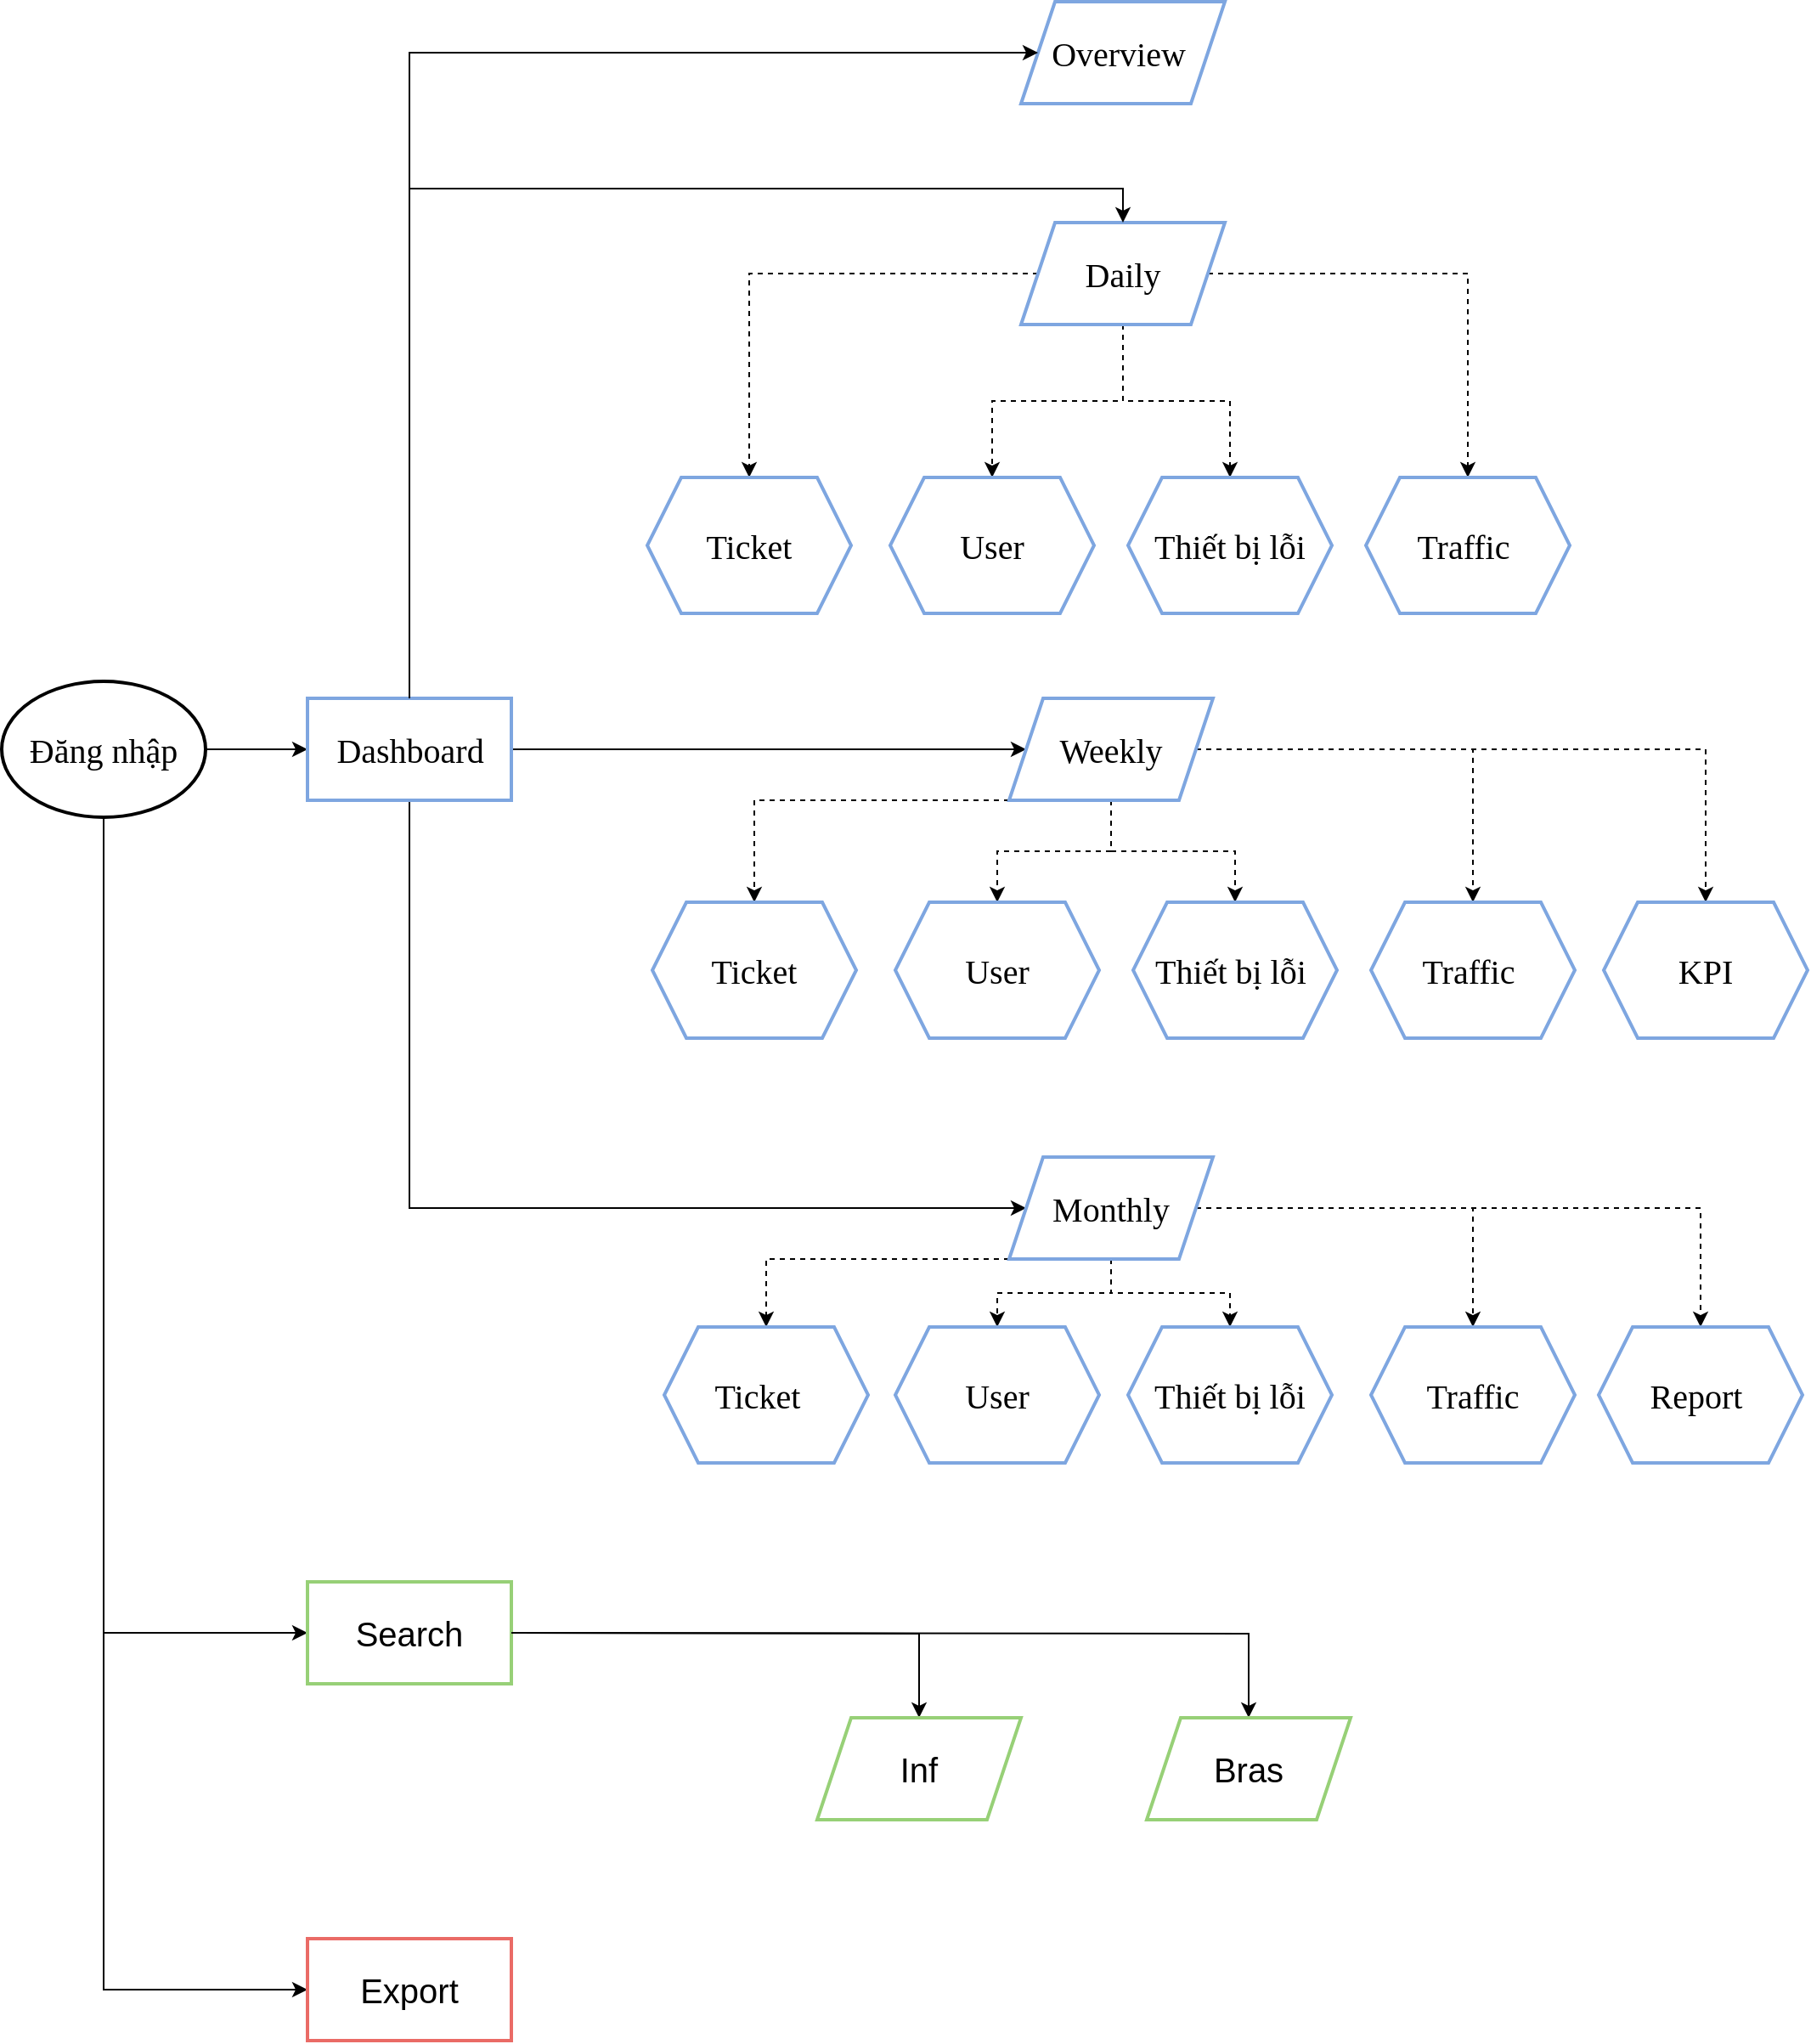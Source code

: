 <mxfile version="15.6.5" type="github" pages="3">
  <diagram id="n6jucltwdPo0mYIWtgHF" name="Page-1">
    <mxGraphModel dx="3197" dy="2462" grid="1" gridSize="10" guides="1" tooltips="1" connect="1" arrows="1" fold="1" page="1" pageScale="1" pageWidth="827" pageHeight="1169" math="0" shadow="0">
      <root>
        <mxCell id="0" />
        <mxCell id="1" parent="0" />
        <mxCell id="2gzyp7Wlf45YIsgJveDI-5" value="" style="edgeStyle=orthogonalEdgeStyle;rounded=0;orthogonalLoop=1;jettySize=auto;html=1;fontFamily=Times New Roman;fontSize=14;fontColor=default;strokeColor=default;labelBackgroundColor=default;" edge="1" parent="1" source="2gzyp7Wlf45YIsgJveDI-3" target="2gzyp7Wlf45YIsgJveDI-4">
          <mxGeometry relative="1" as="geometry" />
        </mxCell>
        <mxCell id="2gzyp7Wlf45YIsgJveDI-90" value="" style="edgeStyle=orthogonalEdgeStyle;rounded=0;orthogonalLoop=1;jettySize=auto;html=1;labelBackgroundColor=default;fontFamily=Times New Roman;fontSize=14;fontColor=default;strokeColor=default;fillColor=default;" edge="1" parent="1" source="2gzyp7Wlf45YIsgJveDI-3" target="2gzyp7Wlf45YIsgJveDI-89">
          <mxGeometry relative="1" as="geometry">
            <Array as="points">
              <mxPoint x="-320" y="410" />
              <mxPoint x="-320" y="410" />
            </Array>
          </mxGeometry>
        </mxCell>
        <mxCell id="2gzyp7Wlf45YIsgJveDI-92" value="" style="edgeStyle=orthogonalEdgeStyle;rounded=0;orthogonalLoop=1;jettySize=auto;html=1;labelBackgroundColor=default;fontFamily=Times New Roman;fontSize=14;fontColor=default;strokeColor=default;fillColor=default;" edge="1" parent="1" source="2gzyp7Wlf45YIsgJveDI-3" target="2gzyp7Wlf45YIsgJveDI-91">
          <mxGeometry relative="1" as="geometry">
            <Array as="points">
              <mxPoint x="-320" y="890" />
            </Array>
          </mxGeometry>
        </mxCell>
        <mxCell id="2gzyp7Wlf45YIsgJveDI-3" value="&lt;font face=&quot;Times New Roman&quot; style=&quot;font-size: 20px;&quot;&gt;&lt;span style=&quot;font-size: 20px;&quot;&gt;Đăng nhập&lt;/span&gt;&lt;/font&gt;" style="strokeWidth=2;html=1;shape=mxgraph.flowchart.start_1;whiteSpace=wrap;fontColor=default;fillColor=default;strokeColor=default;labelBackgroundColor=default;fontSize=20;" vertex="1" parent="1">
          <mxGeometry x="-380" y="120" width="120" height="80" as="geometry" />
        </mxCell>
        <mxCell id="2gzyp7Wlf45YIsgJveDI-46" value="" style="edgeStyle=orthogonalEdgeStyle;rounded=0;orthogonalLoop=1;jettySize=auto;html=1;labelBackgroundColor=default;fontFamily=Times New Roman;fontSize=14;fontColor=default;strokeColor=default;" edge="1" parent="1" source="2gzyp7Wlf45YIsgJveDI-4" target="2gzyp7Wlf45YIsgJveDI-45">
          <mxGeometry relative="1" as="geometry" />
        </mxCell>
        <mxCell id="2gzyp7Wlf45YIsgJveDI-66" value="" style="edgeStyle=orthogonalEdgeStyle;rounded=0;orthogonalLoop=1;jettySize=auto;html=1;labelBackgroundColor=default;fontFamily=Times New Roman;fontSize=14;fontColor=default;strokeColor=default;fillColor=default;" edge="1" parent="1" source="2gzyp7Wlf45YIsgJveDI-4" target="2gzyp7Wlf45YIsgJveDI-65">
          <mxGeometry relative="1" as="geometry">
            <Array as="points">
              <mxPoint x="-140" y="340" />
              <mxPoint x="-140" y="340" />
            </Array>
          </mxGeometry>
        </mxCell>
        <mxCell id="2gzyp7Wlf45YIsgJveDI-4" value="Dashboard" style="verticalLabelPosition=middle;verticalAlign=middle;html=1;shape=mxgraph.basic.rect;fillColor2=none;strokeWidth=2;size=20;indent=5;fontFamily=Times New Roman;fontSize=20;fontColor=default;fillColor=default;strokeColor=#7EA6E0;labelPosition=center;align=center;labelBackgroundColor=default;" vertex="1" parent="1">
          <mxGeometry x="-200" y="130" width="120" height="60" as="geometry" />
        </mxCell>
        <mxCell id="2gzyp7Wlf45YIsgJveDI-34" value="" style="edgeStyle=orthogonalEdgeStyle;rounded=0;orthogonalLoop=1;jettySize=auto;html=1;labelBackgroundColor=default;fontFamily=Times New Roman;fontSize=14;fontColor=default;strokeColor=default;dashed=1;" edge="1" parent="1" source="2gzyp7Wlf45YIsgJveDI-26" target="2gzyp7Wlf45YIsgJveDI-33">
          <mxGeometry relative="1" as="geometry" />
        </mxCell>
        <mxCell id="2gzyp7Wlf45YIsgJveDI-36" value="" style="edgeStyle=orthogonalEdgeStyle;rounded=0;orthogonalLoop=1;jettySize=auto;html=1;labelBackgroundColor=default;fontFamily=Times New Roman;fontSize=14;fontColor=default;strokeColor=default;dashed=1;" edge="1" parent="1" source="2gzyp7Wlf45YIsgJveDI-26" target="2gzyp7Wlf45YIsgJveDI-35">
          <mxGeometry relative="1" as="geometry" />
        </mxCell>
        <mxCell id="2gzyp7Wlf45YIsgJveDI-38" value="" style="edgeStyle=orthogonalEdgeStyle;rounded=0;orthogonalLoop=1;jettySize=auto;html=1;labelBackgroundColor=default;fontFamily=Times New Roman;fontSize=14;fontColor=default;strokeColor=default;dashed=1;" edge="1" parent="1" source="2gzyp7Wlf45YIsgJveDI-26" target="2gzyp7Wlf45YIsgJveDI-37">
          <mxGeometry relative="1" as="geometry" />
        </mxCell>
        <mxCell id="2gzyp7Wlf45YIsgJveDI-40" value="" style="edgeStyle=orthogonalEdgeStyle;rounded=0;orthogonalLoop=1;jettySize=auto;html=1;labelBackgroundColor=default;fontFamily=Times New Roman;fontSize=14;fontColor=default;strokeColor=default;dashed=1;" edge="1" parent="1" source="2gzyp7Wlf45YIsgJveDI-26" target="2gzyp7Wlf45YIsgJveDI-39">
          <mxGeometry relative="1" as="geometry" />
        </mxCell>
        <mxCell id="2gzyp7Wlf45YIsgJveDI-26" value="Daily" style="shape=parallelogram;perimeter=parallelogramPerimeter;whiteSpace=wrap;html=1;fixedSize=1;fontFamily=Times New Roman;fontSize=20;strokeWidth=2;fillColor=default;strokeColor=#7EA6E0;fontColor=default;labelBackgroundColor=default;" vertex="1" parent="1">
          <mxGeometry x="220" y="-150" width="120" height="60" as="geometry" />
        </mxCell>
        <mxCell id="2gzyp7Wlf45YIsgJveDI-33" value="Ticket" style="shape=hexagon;perimeter=hexagonPerimeter2;whiteSpace=wrap;html=1;fixedSize=1;fontFamily=Times New Roman;fontSize=20;strokeWidth=2;fillColor=default;strokeColor=#7EA6E0;fontColor=default;labelBackgroundColor=default;" vertex="1" parent="1">
          <mxGeometry width="120" height="80" as="geometry" />
        </mxCell>
        <mxCell id="2gzyp7Wlf45YIsgJveDI-35" value="User" style="shape=hexagon;perimeter=hexagonPerimeter2;whiteSpace=wrap;html=1;fixedSize=1;fontFamily=Times New Roman;fontSize=20;strokeWidth=2;fillColor=default;strokeColor=#7EA6E0;fontColor=default;labelBackgroundColor=default;" vertex="1" parent="1">
          <mxGeometry x="143" width="120" height="80" as="geometry" />
        </mxCell>
        <mxCell id="2gzyp7Wlf45YIsgJveDI-37" value="Thiết bị lỗi" style="shape=hexagon;perimeter=hexagonPerimeter2;whiteSpace=wrap;html=1;fixedSize=1;fontFamily=Times New Roman;fontSize=20;strokeWidth=2;fillColor=default;strokeColor=#7EA6E0;fontColor=default;labelBackgroundColor=default;" vertex="1" parent="1">
          <mxGeometry x="283" width="120" height="80" as="geometry" />
        </mxCell>
        <mxCell id="2gzyp7Wlf45YIsgJveDI-39" value="Traffic&amp;nbsp;" style="shape=hexagon;perimeter=hexagonPerimeter2;whiteSpace=wrap;html=1;fixedSize=1;fontFamily=Times New Roman;fontSize=20;strokeWidth=2;fillColor=default;strokeColor=#7EA6E0;fontColor=default;labelBackgroundColor=default;" vertex="1" parent="1">
          <mxGeometry x="423" width="120" height="80" as="geometry" />
        </mxCell>
        <mxCell id="2gzyp7Wlf45YIsgJveDI-44" value="" style="endArrow=classic;html=1;rounded=0;labelBackgroundColor=default;fontFamily=Times New Roman;fontSize=14;fontColor=default;strokeColor=default;entryX=0.5;entryY=0;entryDx=0;entryDy=0;" edge="1" parent="1" source="2gzyp7Wlf45YIsgJveDI-4" target="2gzyp7Wlf45YIsgJveDI-26">
          <mxGeometry width="50" height="50" relative="1" as="geometry">
            <mxPoint x="50" y="250" as="sourcePoint" />
            <mxPoint x="100" y="200" as="targetPoint" />
            <Array as="points">
              <mxPoint x="-140" y="-170" />
              <mxPoint x="280" y="-170" />
            </Array>
          </mxGeometry>
        </mxCell>
        <mxCell id="2gzyp7Wlf45YIsgJveDI-48" value="" style="edgeStyle=orthogonalEdgeStyle;rounded=0;orthogonalLoop=1;jettySize=auto;html=1;labelBackgroundColor=default;fontFamily=Times New Roman;fontSize=14;fontColor=default;strokeColor=default;fillColor=default;dashed=1;" edge="1" parent="1" source="2gzyp7Wlf45YIsgJveDI-45" target="2gzyp7Wlf45YIsgJveDI-47">
          <mxGeometry relative="1" as="geometry">
            <Array as="points">
              <mxPoint x="63" y="190" />
            </Array>
          </mxGeometry>
        </mxCell>
        <mxCell id="2gzyp7Wlf45YIsgJveDI-50" value="" style="edgeStyle=orthogonalEdgeStyle;rounded=0;orthogonalLoop=1;jettySize=auto;html=1;labelBackgroundColor=default;fontFamily=Times New Roman;fontSize=14;fontColor=default;strokeColor=default;fillColor=default;dashed=1;" edge="1" parent="1" source="2gzyp7Wlf45YIsgJveDI-45" target="2gzyp7Wlf45YIsgJveDI-49">
          <mxGeometry relative="1" as="geometry" />
        </mxCell>
        <mxCell id="2gzyp7Wlf45YIsgJveDI-52" value="" style="edgeStyle=orthogonalEdgeStyle;rounded=0;orthogonalLoop=1;jettySize=auto;html=1;labelBackgroundColor=default;fontFamily=Times New Roman;fontSize=14;fontColor=default;strokeColor=default;fillColor=default;dashed=1;" edge="1" parent="1" source="2gzyp7Wlf45YIsgJveDI-45" target="2gzyp7Wlf45YIsgJveDI-51">
          <mxGeometry relative="1" as="geometry" />
        </mxCell>
        <mxCell id="2gzyp7Wlf45YIsgJveDI-54" value="" style="edgeStyle=orthogonalEdgeStyle;rounded=0;orthogonalLoop=1;jettySize=auto;html=1;labelBackgroundColor=default;fontFamily=Times New Roman;fontSize=14;fontColor=default;strokeColor=default;fillColor=default;dashed=1;" edge="1" parent="1" source="2gzyp7Wlf45YIsgJveDI-45" target="2gzyp7Wlf45YIsgJveDI-53">
          <mxGeometry relative="1" as="geometry" />
        </mxCell>
        <mxCell id="2gzyp7Wlf45YIsgJveDI-56" value="" style="edgeStyle=orthogonalEdgeStyle;rounded=0;orthogonalLoop=1;jettySize=auto;html=1;labelBackgroundColor=default;fontFamily=Times New Roman;fontSize=14;fontColor=default;strokeColor=default;fillColor=default;dashed=1;" edge="1" parent="1" source="2gzyp7Wlf45YIsgJveDI-45" target="2gzyp7Wlf45YIsgJveDI-55">
          <mxGeometry relative="1" as="geometry" />
        </mxCell>
        <mxCell id="2gzyp7Wlf45YIsgJveDI-45" value="Weekly" style="shape=parallelogram;perimeter=parallelogramPerimeter;whiteSpace=wrap;html=1;fixedSize=1;fontFamily=Times New Roman;fontSize=20;strokeWidth=2;fillColor=default;strokeColor=#7EA6E0;fontColor=default;labelBackgroundColor=default;" vertex="1" parent="1">
          <mxGeometry x="213" y="130" width="120" height="60" as="geometry" />
        </mxCell>
        <mxCell id="2gzyp7Wlf45YIsgJveDI-47" value="Ticket" style="shape=hexagon;perimeter=hexagonPerimeter2;whiteSpace=wrap;html=1;fixedSize=1;fontFamily=Times New Roman;fontSize=20;strokeWidth=2;fillColor=default;strokeColor=#7EA6E0;fontColor=default;labelBackgroundColor=default;" vertex="1" parent="1">
          <mxGeometry x="3" y="250" width="120" height="80" as="geometry" />
        </mxCell>
        <mxCell id="2gzyp7Wlf45YIsgJveDI-49" value="User" style="shape=hexagon;perimeter=hexagonPerimeter2;whiteSpace=wrap;html=1;fixedSize=1;fontFamily=Times New Roman;fontSize=20;strokeWidth=2;fillColor=default;strokeColor=#7EA6E0;fontColor=default;labelBackgroundColor=default;" vertex="1" parent="1">
          <mxGeometry x="146" y="250" width="120" height="80" as="geometry" />
        </mxCell>
        <mxCell id="2gzyp7Wlf45YIsgJveDI-51" value="Thiết bị lỗi&amp;nbsp;" style="shape=hexagon;perimeter=hexagonPerimeter2;whiteSpace=wrap;html=1;fixedSize=1;fontFamily=Times New Roman;fontSize=20;strokeWidth=2;fillColor=default;strokeColor=#7EA6E0;fontColor=default;labelBackgroundColor=default;" vertex="1" parent="1">
          <mxGeometry x="286" y="250" width="120" height="80" as="geometry" />
        </mxCell>
        <mxCell id="2gzyp7Wlf45YIsgJveDI-53" value="Traffic&amp;nbsp;" style="shape=hexagon;perimeter=hexagonPerimeter2;whiteSpace=wrap;html=1;fixedSize=1;fontFamily=Times New Roman;fontSize=20;strokeWidth=2;fillColor=default;strokeColor=#7EA6E0;fontColor=default;labelBackgroundColor=default;" vertex="1" parent="1">
          <mxGeometry x="426" y="250" width="120" height="80" as="geometry" />
        </mxCell>
        <mxCell id="2gzyp7Wlf45YIsgJveDI-55" value="KPI" style="shape=hexagon;perimeter=hexagonPerimeter2;whiteSpace=wrap;html=1;fixedSize=1;fontFamily=Times New Roman;fontSize=20;strokeWidth=2;fillColor=default;strokeColor=#7EA6E0;fontColor=default;labelBackgroundColor=default;" vertex="1" parent="1">
          <mxGeometry x="563" y="250" width="120" height="80" as="geometry" />
        </mxCell>
        <mxCell id="2gzyp7Wlf45YIsgJveDI-74" value="" style="edgeStyle=orthogonalEdgeStyle;rounded=0;orthogonalLoop=1;jettySize=auto;html=1;labelBackgroundColor=default;fontFamily=Times New Roman;fontSize=14;fontColor=default;strokeColor=default;fillColor=default;dashed=1;" edge="1" parent="1" source="2gzyp7Wlf45YIsgJveDI-65" target="2gzyp7Wlf45YIsgJveDI-73">
          <mxGeometry relative="1" as="geometry">
            <Array as="points">
              <mxPoint x="70" y="460" />
            </Array>
          </mxGeometry>
        </mxCell>
        <mxCell id="2gzyp7Wlf45YIsgJveDI-76" value="" style="edgeStyle=orthogonalEdgeStyle;rounded=0;orthogonalLoop=1;jettySize=auto;html=1;labelBackgroundColor=default;fontFamily=Times New Roman;fontSize=14;fontColor=default;strokeColor=default;fillColor=default;dashed=1;" edge="1" parent="1" source="2gzyp7Wlf45YIsgJveDI-65" target="2gzyp7Wlf45YIsgJveDI-75">
          <mxGeometry relative="1" as="geometry" />
        </mxCell>
        <mxCell id="2gzyp7Wlf45YIsgJveDI-78" value="" style="edgeStyle=orthogonalEdgeStyle;rounded=0;orthogonalLoop=1;jettySize=auto;html=1;labelBackgroundColor=default;fontFamily=Times New Roman;fontSize=14;fontColor=default;strokeColor=default;fillColor=default;dashed=1;" edge="1" parent="1" source="2gzyp7Wlf45YIsgJveDI-65" target="2gzyp7Wlf45YIsgJveDI-77">
          <mxGeometry relative="1" as="geometry" />
        </mxCell>
        <mxCell id="2gzyp7Wlf45YIsgJveDI-80" value="" style="edgeStyle=orthogonalEdgeStyle;rounded=0;orthogonalLoop=1;jettySize=auto;html=1;labelBackgroundColor=default;fontFamily=Times New Roman;fontSize=14;fontColor=default;strokeColor=default;fillColor=default;dashed=1;" edge="1" parent="1" source="2gzyp7Wlf45YIsgJveDI-65" target="2gzyp7Wlf45YIsgJveDI-79">
          <mxGeometry relative="1" as="geometry">
            <Array as="points">
              <mxPoint x="486" y="430" />
            </Array>
          </mxGeometry>
        </mxCell>
        <mxCell id="2gzyp7Wlf45YIsgJveDI-83" value="" style="edgeStyle=orthogonalEdgeStyle;rounded=0;orthogonalLoop=1;jettySize=auto;html=1;labelBackgroundColor=default;fontFamily=Times New Roman;fontSize=14;fontColor=default;strokeColor=default;fillColor=default;entryX=0.5;entryY=0;entryDx=0;entryDy=0;dashed=1;" edge="1" parent="1" source="2gzyp7Wlf45YIsgJveDI-65" target="2gzyp7Wlf45YIsgJveDI-81">
          <mxGeometry relative="1" as="geometry" />
        </mxCell>
        <mxCell id="2gzyp7Wlf45YIsgJveDI-65" value="Monthly" style="shape=parallelogram;perimeter=parallelogramPerimeter;whiteSpace=wrap;html=1;fixedSize=1;fontFamily=Times New Roman;fontSize=20;strokeWidth=2;labelBackgroundColor=default;fillColor=default;strokeColor=#7EA6E0;fontColor=default;" vertex="1" parent="1">
          <mxGeometry x="213" y="400" width="120" height="60" as="geometry" />
        </mxCell>
        <mxCell id="2gzyp7Wlf45YIsgJveDI-73" value="Ticket&amp;nbsp;&amp;nbsp;" style="shape=hexagon;perimeter=hexagonPerimeter2;whiteSpace=wrap;html=1;fixedSize=1;fontFamily=Times New Roman;fontSize=20;strokeWidth=2;labelBackgroundColor=default;fillColor=default;strokeColor=#7EA6E0;fontColor=default;" vertex="1" parent="1">
          <mxGeometry x="10" y="500" width="120" height="80" as="geometry" />
        </mxCell>
        <mxCell id="2gzyp7Wlf45YIsgJveDI-75" value="User" style="shape=hexagon;perimeter=hexagonPerimeter2;whiteSpace=wrap;html=1;fixedSize=1;fontFamily=Times New Roman;fontSize=20;strokeWidth=2;labelBackgroundColor=default;fillColor=default;strokeColor=#7EA6E0;fontColor=default;" vertex="1" parent="1">
          <mxGeometry x="146" y="500" width="120" height="80" as="geometry" />
        </mxCell>
        <mxCell id="2gzyp7Wlf45YIsgJveDI-77" value="Thiết bị lỗi" style="shape=hexagon;perimeter=hexagonPerimeter2;whiteSpace=wrap;html=1;fixedSize=1;fontFamily=Times New Roman;fontSize=20;strokeWidth=2;labelBackgroundColor=default;fillColor=default;strokeColor=#7EA6E0;fontColor=default;" vertex="1" parent="1">
          <mxGeometry x="283" y="500" width="120" height="80" as="geometry" />
        </mxCell>
        <mxCell id="2gzyp7Wlf45YIsgJveDI-79" value="Traffic" style="shape=hexagon;perimeter=hexagonPerimeter2;whiteSpace=wrap;html=1;fixedSize=1;fontFamily=Times New Roman;fontSize=20;strokeWidth=2;labelBackgroundColor=default;fillColor=default;strokeColor=#7EA6E0;fontColor=default;" vertex="1" parent="1">
          <mxGeometry x="426" y="500" width="120" height="80" as="geometry" />
        </mxCell>
        <mxCell id="2gzyp7Wlf45YIsgJveDI-81" value="Report&amp;nbsp;" style="shape=hexagon;perimeter=hexagonPerimeter2;whiteSpace=wrap;html=1;fixedSize=1;fontFamily=Times New Roman;fontSize=20;strokeWidth=2;labelBackgroundColor=default;fillColor=default;strokeColor=#7EA6E0;fontColor=default;" vertex="1" parent="1">
          <mxGeometry x="560" y="500" width="120" height="80" as="geometry" />
        </mxCell>
        <mxCell id="2gzyp7Wlf45YIsgJveDI-85" value="Overview&amp;nbsp;" style="shape=parallelogram;perimeter=parallelogramPerimeter;whiteSpace=wrap;html=1;fixedSize=1;labelBackgroundColor=default;fontFamily=Times New Roman;fontSize=20;fontColor=default;strokeColor=#7EA6E0;strokeWidth=2;fillColor=default;" vertex="1" parent="1">
          <mxGeometry x="220" y="-280" width="120" height="60" as="geometry" />
        </mxCell>
        <mxCell id="2gzyp7Wlf45YIsgJveDI-86" value="" style="endArrow=classic;html=1;rounded=0;labelBackgroundColor=default;fontFamily=Times New Roman;fontSize=14;fontColor=default;strokeColor=default;fillColor=default;" edge="1" parent="1" target="2gzyp7Wlf45YIsgJveDI-85">
          <mxGeometry width="50" height="50" relative="1" as="geometry">
            <mxPoint x="-140" y="-170" as="sourcePoint" />
            <mxPoint y="-150" as="targetPoint" />
            <Array as="points">
              <mxPoint x="-140" y="-250" />
            </Array>
          </mxGeometry>
        </mxCell>
        <mxCell id="2gzyp7Wlf45YIsgJveDI-89" value="Search" style="whiteSpace=wrap;html=1;strokeWidth=2;labelBackgroundColor=default;fillColor=default;strokeColor=#97D077;fontColor=default;fontSize=20;" vertex="1" parent="1">
          <mxGeometry x="-200" y="650" width="120" height="60" as="geometry" />
        </mxCell>
        <mxCell id="2gzyp7Wlf45YIsgJveDI-94" value="" style="edgeStyle=orthogonalEdgeStyle;rounded=0;orthogonalLoop=1;jettySize=auto;html=1;labelBackgroundColor=default;fontFamily=Times New Roman;fontSize=14;fontColor=default;strokeColor=default;fillColor=default;" edge="1" parent="1" target="2gzyp7Wlf45YIsgJveDI-93">
          <mxGeometry relative="1" as="geometry">
            <mxPoint x="-80" y="680" as="sourcePoint" />
          </mxGeometry>
        </mxCell>
        <mxCell id="2gzyp7Wlf45YIsgJveDI-96" value="" style="edgeStyle=orthogonalEdgeStyle;rounded=0;orthogonalLoop=1;jettySize=auto;html=1;labelBackgroundColor=default;fontFamily=Times New Roman;fontSize=14;fontColor=default;strokeColor=default;fillColor=default;" edge="1" parent="1" target="2gzyp7Wlf45YIsgJveDI-95">
          <mxGeometry relative="1" as="geometry">
            <mxPoint x="-80" y="680" as="sourcePoint" />
          </mxGeometry>
        </mxCell>
        <mxCell id="2gzyp7Wlf45YIsgJveDI-91" value="Export" style="whiteSpace=wrap;html=1;strokeWidth=2;labelBackgroundColor=default;fillColor=default;strokeColor=#EA6B66;fontColor=default;fontSize=20;" vertex="1" parent="1">
          <mxGeometry x="-200" y="860" width="120" height="60" as="geometry" />
        </mxCell>
        <mxCell id="2gzyp7Wlf45YIsgJveDI-93" value="Inf" style="shape=parallelogram;perimeter=parallelogramPerimeter;whiteSpace=wrap;html=1;fixedSize=1;strokeWidth=2;labelBackgroundColor=default;fillColor=default;strokeColor=#97D077;fontColor=default;fontSize=20;" vertex="1" parent="1">
          <mxGeometry x="100" y="730" width="120" height="60" as="geometry" />
        </mxCell>
        <mxCell id="2gzyp7Wlf45YIsgJveDI-95" value="Bras" style="shape=parallelogram;perimeter=parallelogramPerimeter;whiteSpace=wrap;html=1;fixedSize=1;strokeWidth=2;labelBackgroundColor=default;fillColor=default;strokeColor=#97D077;fontColor=default;fontSize=20;" vertex="1" parent="1">
          <mxGeometry x="294" y="730" width="120" height="60" as="geometry" />
        </mxCell>
      </root>
    </mxGraphModel>
  </diagram>
  <diagram id="B3DjRWMhYLa7BDBOIbPl" name="Page-3">
    <mxGraphModel dx="1673" dy="913" grid="1" gridSize="10" guides="1" tooltips="1" connect="1" arrows="1" fold="1" page="1" pageScale="1" pageWidth="827" pageHeight="1169" math="0" shadow="0">
      <root>
        <mxCell id="MjI6QJ7Dj4OFO_YG5jce-0" />
        <mxCell id="MjI6QJ7Dj4OFO_YG5jce-1" parent="MjI6QJ7Dj4OFO_YG5jce-0" />
        <mxCell id="4J2bK4tXkOxO9ikkrRz5-18" value="Người dùng " style="swimlane;labelBackgroundColor=default;fontFamily=Times New Roman;fontSize=18;fontColor=default;strokeColor=default;strokeWidth=1;fillColor=default;startSize=23;" vertex="1" parent="MjI6QJ7Dj4OFO_YG5jce-1">
          <mxGeometry x="430" y="160" width="270" height="560" as="geometry" />
        </mxCell>
        <mxCell id="4J2bK4tXkOxO9ikkrRz5-23" value="Chọn filter" style="ellipse;whiteSpace=wrap;html=1;labelBackgroundColor=default;fontFamily=Times New Roman;fontSize=18;fontColor=default;strokeColor=default;strokeWidth=1;fillColor=default;" vertex="1" parent="4J2bK4tXkOxO9ikkrRz5-18">
          <mxGeometry x="70" y="90" width="110" height="50" as="geometry" />
        </mxCell>
        <mxCell id="4J2bK4tXkOxO9ikkrRz5-26" value="Chọn các field&amp;nbsp;" style="whiteSpace=wrap;html=1;fontFamily=Times New Roman;fontSize=18;strokeWidth=1;labelBackgroundColor=default;fillColor=default;strokeColor=default;fontColor=default;" vertex="1" parent="4J2bK4tXkOxO9ikkrRz5-18">
          <mxGeometry x="90" y="280" width="120" height="60" as="geometry" />
        </mxCell>
        <mxCell id="4J2bK4tXkOxO9ikkrRz5-21" value="Giao diện export " style="swimlane;labelBackgroundColor=default;fontFamily=Times New Roman;fontSize=18;fontColor=default;strokeColor=default;strokeWidth=1;fillColor=default;" vertex="1" parent="MjI6QJ7Dj4OFO_YG5jce-1">
          <mxGeometry x="700" y="160" width="260" height="560" as="geometry" />
        </mxCell>
        <mxCell id="4J2bK4tXkOxO9ikkrRz5-24" value="Form filter&amp;nbsp;" style="whiteSpace=wrap;html=1;fontFamily=Times New Roman;fontSize=18;strokeWidth=1;labelBackgroundColor=default;fillColor=default;strokeColor=default;fontColor=default;" vertex="1" parent="4J2bK4tXkOxO9ikkrRz5-21">
          <mxGeometry x="50" y="140" width="120" height="60" as="geometry" />
        </mxCell>
        <mxCell id="4J2bK4tXkOxO9ikkrRz5-30" value="Hiển thị thông tin&amp;nbsp;" style="strokeWidth=2;html=1;shape=mxgraph.flowchart.start_1;whiteSpace=wrap;labelBackgroundColor=default;fontFamily=Times New Roman;fontSize=18;fontColor=default;fillColor=default;strokeColor=default;" vertex="1" parent="4J2bK4tXkOxO9ikkrRz5-21">
          <mxGeometry x="60" y="425" width="150" height="75" as="geometry" />
        </mxCell>
        <mxCell id="4J2bK4tXkOxO9ikkrRz5-22" value="CSDL " style="swimlane;labelBackgroundColor=default;fontFamily=Times New Roman;fontSize=18;fontColor=default;strokeColor=default;strokeWidth=1;fillColor=default;" vertex="1" parent="MjI6QJ7Dj4OFO_YG5jce-1">
          <mxGeometry x="960" y="160" width="280" height="560" as="geometry" />
        </mxCell>
        <mxCell id="4J2bK4tXkOxO9ikkrRz5-29" value="Kiểm tra CSDL &amp;amp; lấy thông tin&amp;nbsp;" style="shape=parallelogram;html=1;strokeWidth=2;perimeter=parallelogramPerimeter;whiteSpace=wrap;rounded=1;arcSize=12;size=0.23;labelBackgroundColor=default;fontFamily=Times New Roman;fontSize=18;fontColor=default;fillColor=default;strokeColor=default;" vertex="1" parent="4J2bK4tXkOxO9ikkrRz5-22">
          <mxGeometry x="28.75" y="220" width="211.25" height="120" as="geometry" />
        </mxCell>
        <mxCell id="4J2bK4tXkOxO9ikkrRz5-25" value="" style="edgeStyle=orthogonalEdgeStyle;rounded=0;orthogonalLoop=1;jettySize=auto;html=1;labelBackgroundColor=default;fontFamily=Times New Roman;fontSize=18;fontColor=default;strokeColor=default;fillColor=default;" edge="1" parent="MjI6QJ7Dj4OFO_YG5jce-1" source="4J2bK4tXkOxO9ikkrRz5-23" target="4J2bK4tXkOxO9ikkrRz5-24">
          <mxGeometry relative="1" as="geometry" />
        </mxCell>
        <mxCell id="4J2bK4tXkOxO9ikkrRz5-27" value="" style="edgeStyle=orthogonalEdgeStyle;rounded=0;orthogonalLoop=1;jettySize=auto;html=1;labelBackgroundColor=default;fontFamily=Times New Roman;fontSize=18;fontColor=default;strokeColor=default;fillColor=default;" edge="1" parent="MjI6QJ7Dj4OFO_YG5jce-1" source="4J2bK4tXkOxO9ikkrRz5-24" target="4J2bK4tXkOxO9ikkrRz5-26">
          <mxGeometry relative="1" as="geometry">
            <Array as="points">
              <mxPoint x="810" y="430" />
              <mxPoint x="580" y="430" />
            </Array>
          </mxGeometry>
        </mxCell>
        <mxCell id="4J2bK4tXkOxO9ikkrRz5-31" value="" style="endArrow=classic;html=1;rounded=0;labelBackgroundColor=default;fontFamily=Times New Roman;fontSize=18;fontColor=default;strokeColor=default;fillColor=default;exitX=0.404;exitY=1.029;exitDx=0;exitDy=0;exitPerimeter=0;entryX=1;entryY=0.5;entryDx=0;entryDy=0;entryPerimeter=0;" edge="1" parent="MjI6QJ7Dj4OFO_YG5jce-1" source="4J2bK4tXkOxO9ikkrRz5-29" target="4J2bK4tXkOxO9ikkrRz5-30">
          <mxGeometry width="50" height="50" relative="1" as="geometry">
            <mxPoint x="820" y="490" as="sourcePoint" />
            <mxPoint x="870" y="440" as="targetPoint" />
            <Array as="points">
              <mxPoint x="1074" y="623" />
            </Array>
          </mxGeometry>
        </mxCell>
        <mxCell id="4J2bK4tXkOxO9ikkrRz5-32" value="" style="endArrow=classic;html=1;rounded=0;labelBackgroundColor=default;fontFamily=Times New Roman;fontSize=18;fontColor=default;strokeColor=default;fillColor=default;exitX=1;exitY=0.5;exitDx=0;exitDy=0;entryX=0;entryY=0.75;entryDx=0;entryDy=0;" edge="1" parent="MjI6QJ7Dj4OFO_YG5jce-1" source="4J2bK4tXkOxO9ikkrRz5-26" target="4J2bK4tXkOxO9ikkrRz5-29">
          <mxGeometry width="50" height="50" relative="1" as="geometry">
            <mxPoint x="820" y="490" as="sourcePoint" />
            <mxPoint x="870" y="440" as="targetPoint" />
          </mxGeometry>
        </mxCell>
      </root>
    </mxGraphModel>
  </diagram>
  <diagram id="aAfMJ_x0xtnRzUgZALiV" name="Page-4">
    <mxGraphModel dx="1422" dy="776" grid="1" gridSize="10" guides="1" tooltips="1" connect="1" arrows="1" fold="1" page="1" pageScale="1" pageWidth="827" pageHeight="1169" math="0" shadow="0">
      <root>
        <mxCell id="PVSzn_vxZGGaknQfKKLP-0" />
        <mxCell id="PVSzn_vxZGGaknQfKKLP-1" parent="PVSzn_vxZGGaknQfKKLP-0" />
        <mxCell id="PVSzn_vxZGGaknQfKKLP-2" value="Export&amp;nbsp;" style="verticalLabelPosition=middle;verticalAlign=middle;html=1;shape=mxgraph.basic.corner_round_rect;dx=6;labelBackgroundColor=default;fontFamily=Times New Roman;fontSize=18;fontColor=default;strokeColor=default;strokeWidth=1;fillColor=default;labelPosition=center;align=center;" vertex="1" parent="PVSzn_vxZGGaknQfKKLP-1">
          <mxGeometry x="150" y="110" width="150" height="30" as="geometry" />
        </mxCell>
        <mxCell id="PVSzn_vxZGGaknQfKKLP-3" value="" style="line;strokeWidth=2;direction=south;html=1;perimeter=backbonePerimeter;points=[];outlineConnect=0;labelBackgroundColor=default;fontFamily=Times New Roman;fontSize=18;fontColor=default;fillColor=default;strokeColor=default;dashed=1;" vertex="1" parent="PVSzn_vxZGGaknQfKKLP-1">
          <mxGeometry x="240" y="310" width="10" height="430" as="geometry" />
        </mxCell>
        <mxCell id="PVSzn_vxZGGaknQfKKLP-4" value="" style="shape=actor;whiteSpace=wrap;html=1;dashed=1;labelBackgroundColor=default;fontFamily=Times New Roman;fontSize=18;fontColor=default;strokeColor=default;strokeWidth=2;fillColor=default;" vertex="1" parent="PVSzn_vxZGGaknQfKKLP-1">
          <mxGeometry x="225" y="190" width="40" height="60" as="geometry" />
        </mxCell>
        <mxCell id="PVSzn_vxZGGaknQfKKLP-5" value="Người dùng&amp;nbsp;" style="text;html=1;align=center;verticalAlign=middle;resizable=0;points=[];autosize=1;strokeColor=none;fillColor=none;fontSize=18;fontFamily=Times New Roman;fontColor=default;" vertex="1" parent="PVSzn_vxZGGaknQfKKLP-1">
          <mxGeometry x="190" y="260" width="110" height="30" as="geometry" />
        </mxCell>
        <mxCell id="PVSzn_vxZGGaknQfKKLP-9" value="" style="endArrow=classic;html=1;rounded=0;labelBackgroundColor=default;fontFamily=Times New Roman;fontSize=18;fontColor=default;strokeColor=default;fillColor=default;" edge="1" parent="PVSzn_vxZGGaknQfKKLP-1" source="PVSzn_vxZGGaknQfKKLP-3" target="PVSzn_vxZGGaknQfKKLP-7">
          <mxGeometry width="50" height="50" relative="1" as="geometry">
            <mxPoint x="390" y="490" as="sourcePoint" />
            <mxPoint x="440" y="440" as="targetPoint" />
            <Array as="points">
              <mxPoint x="420" y="390" />
            </Array>
          </mxGeometry>
        </mxCell>
        <mxCell id="PVSzn_vxZGGaknQfKKLP-10" value="1.Click button filter" style="text;html=1;align=center;verticalAlign=middle;resizable=0;points=[];autosize=1;strokeColor=none;fillColor=none;fontSize=18;fontFamily=Times New Roman;fontColor=default;" vertex="1" parent="PVSzn_vxZGGaknQfKKLP-1">
          <mxGeometry x="320" y="355" width="160" height="30" as="geometry" />
        </mxCell>
        <mxCell id="PVSzn_vxZGGaknQfKKLP-11" value=":Backend" style="shape=umlLifeline;perimeter=lifelinePerimeter;whiteSpace=wrap;html=1;container=1;collapsible=0;recursiveResize=0;outlineConnect=0;labelBackgroundColor=default;fontFamily=Times New Roman;fontSize=18;fontColor=default;strokeColor=default;strokeWidth=2;fillColor=default;" vertex="1" parent="PVSzn_vxZGGaknQfKKLP-1">
          <mxGeometry x="700" y="230" width="167.5" height="510" as="geometry" />
        </mxCell>
        <mxCell id="PVSzn_vxZGGaknQfKKLP-12" value="" style="rounded=0;whiteSpace=wrap;html=1;labelBackgroundColor=default;fontFamily=Times New Roman;fontSize=18;fontColor=default;strokeColor=default;strokeWidth=2;fillColor=default;rotation=90;" vertex="1" parent="PVSzn_vxZGGaknQfKKLP-11">
          <mxGeometry x="-33.75" y="270" width="235" height="10" as="geometry" />
        </mxCell>
        <mxCell id="PVSzn_vxZGGaknQfKKLP-13" value=":CSDL" style="shape=umlLifeline;perimeter=lifelinePerimeter;whiteSpace=wrap;html=1;container=1;collapsible=0;recursiveResize=0;outlineConnect=0;labelBackgroundColor=default;fontFamily=Times New Roman;fontSize=18;fontColor=default;strokeColor=default;strokeWidth=2;fillColor=default;" vertex="1" parent="PVSzn_vxZGGaknQfKKLP-1">
          <mxGeometry x="940" y="230" width="215.63" height="510" as="geometry" />
        </mxCell>
        <mxCell id="PVSzn_vxZGGaknQfKKLP-14" value="" style="rounded=0;whiteSpace=wrap;html=1;labelBackgroundColor=default;fontFamily=Times New Roman;fontSize=18;fontColor=default;strokeColor=default;strokeWidth=2;fillColor=default;rotation=90;" vertex="1" parent="PVSzn_vxZGGaknQfKKLP-13">
          <mxGeometry x="-24.06" y="280" width="263.75" height="10" as="geometry" />
        </mxCell>
        <mxCell id="PVSzn_vxZGGaknQfKKLP-17" value="" style="endArrow=classic;html=1;rounded=0;labelBackgroundColor=default;fontFamily=Times New Roman;fontSize=18;fontColor=default;strokeColor=default;fillColor=default;" edge="1" parent="PVSzn_vxZGGaknQfKKLP-13" source="PVSzn_vxZGGaknQfKKLP-11">
          <mxGeometry width="50" height="50" relative="1" as="geometry">
            <mxPoint x="-130" y="210" as="sourcePoint" />
            <mxPoint x="100" y="210" as="targetPoint" />
          </mxGeometry>
        </mxCell>
        <mxCell id="PVSzn_vxZGGaknQfKKLP-15" value="" style="endArrow=classic;html=1;rounded=0;labelBackgroundColor=default;fontFamily=Times New Roman;fontSize=18;fontColor=default;strokeColor=default;fillColor=default;" edge="1" parent="PVSzn_vxZGGaknQfKKLP-1" source="PVSzn_vxZGGaknQfKKLP-7">
          <mxGeometry width="50" height="50" relative="1" as="geometry">
            <mxPoint x="730" y="490" as="sourcePoint" />
            <mxPoint x="780" y="440" as="targetPoint" />
          </mxGeometry>
        </mxCell>
        <mxCell id="PVSzn_vxZGGaknQfKKLP-16" value="2.Gửi các params" style="text;html=1;align=center;verticalAlign=middle;resizable=0;points=[];autosize=1;strokeColor=none;fillColor=none;fontSize=18;fontFamily=Times New Roman;fontColor=default;" vertex="1" parent="PVSzn_vxZGGaknQfKKLP-1">
          <mxGeometry x="600" y="405" width="140" height="30" as="geometry" />
        </mxCell>
        <mxCell id="PVSzn_vxZGGaknQfKKLP-19" value="3.Lấy dữ liệu" style="text;html=1;align=center;verticalAlign=middle;resizable=0;points=[];autosize=1;strokeColor=none;fillColor=none;fontSize=18;fontFamily=Times New Roman;fontColor=default;" vertex="1" parent="PVSzn_vxZGGaknQfKKLP-1">
          <mxGeometry x="855" y="405" width="110" height="30" as="geometry" />
        </mxCell>
        <mxCell id="PVSzn_vxZGGaknQfKKLP-20" value="" style="endArrow=classic;html=1;rounded=0;labelBackgroundColor=default;fontFamily=Times New Roman;fontSize=18;fontColor=default;strokeColor=default;fillColor=default;dashed=1;" edge="1" parent="PVSzn_vxZGGaknQfKKLP-1" source="PVSzn_vxZGGaknQfKKLP-13">
          <mxGeometry width="50" height="50" relative="1" as="geometry">
            <mxPoint x="730" y="490" as="sourcePoint" />
            <mxPoint x="784" y="490" as="targetPoint" />
            <Array as="points">
              <mxPoint x="960" y="490" />
              <mxPoint x="920" y="490" />
              <mxPoint x="910" y="490" />
              <mxPoint x="890" y="490" />
            </Array>
          </mxGeometry>
        </mxCell>
        <mxCell id="PVSzn_vxZGGaknQfKKLP-22" value="4.Trả dữ liệu" style="text;html=1;align=center;verticalAlign=middle;resizable=0;points=[];autosize=1;strokeColor=none;fillColor=none;fontSize=18;fontFamily=Times New Roman;fontColor=default;" vertex="1" parent="PVSzn_vxZGGaknQfKKLP-1">
          <mxGeometry x="855" y="495" width="110" height="30" as="geometry" />
        </mxCell>
        <mxCell id="PVSzn_vxZGGaknQfKKLP-7" value="GD:Export&amp;nbsp;" style="shape=umlLifeline;perimeter=lifelinePerimeter;whiteSpace=wrap;html=1;container=1;collapsible=0;recursiveResize=0;outlineConnect=0;labelBackgroundColor=default;fontFamily=Times New Roman;fontSize=18;fontColor=default;strokeColor=default;strokeWidth=2;fillColor=default;" vertex="1" parent="PVSzn_vxZGGaknQfKKLP-1">
          <mxGeometry x="370" y="230" width="290" height="510" as="geometry" />
        </mxCell>
        <mxCell id="PVSzn_vxZGGaknQfKKLP-26" value="" style="rounded=0;whiteSpace=wrap;html=1;labelBackgroundColor=default;fontFamily=Times New Roman;fontSize=18;fontColor=default;strokeColor=default;strokeWidth=1;fillColor=default;" vertex="1" parent="PVSzn_vxZGGaknQfKKLP-7">
          <mxGeometry x="-100" y="340" width="500" height="130" as="geometry" />
        </mxCell>
        <mxCell id="q7D9pMknyH-UXdRaNIg7-0" value="" style="rounded=0;whiteSpace=wrap;html=1;labelBackgroundColor=default;fontFamily=Times New Roman;fontSize=18;fontColor=default;strokeColor=default;strokeWidth=2;fillColor=default;rotation=90;" vertex="1" parent="PVSzn_vxZGGaknQfKKLP-7">
          <mxGeometry x="-15.94" y="300" width="321.88" height="10" as="geometry" />
        </mxCell>
        <mxCell id="PVSzn_vxZGGaknQfKKLP-25" value="5.Trả dữ liệu" style="text;html=1;align=center;verticalAlign=middle;resizable=0;points=[];autosize=1;strokeColor=none;fillColor=none;fontSize=18;fontFamily=Times New Roman;fontColor=default;" vertex="1" parent="PVSzn_vxZGGaknQfKKLP-7">
          <mxGeometry x="230" y="370" width="110" height="30" as="geometry" />
        </mxCell>
        <mxCell id="PVSzn_vxZGGaknQfKKLP-23" value="" style="endArrow=classic;html=1;rounded=0;labelBackgroundColor=default;fontFamily=Times New Roman;fontSize=18;fontColor=default;strokeColor=default;fillColor=default;dashed=1;entryX=0.376;entryY=-0.2;entryDx=0;entryDy=0;entryPerimeter=0;" edge="1" parent="PVSzn_vxZGGaknQfKKLP-7">
          <mxGeometry width="50" height="50" relative="1" as="geometry">
            <mxPoint x="400" y="355" as="sourcePoint" />
            <mxPoint x="142" y="355.087" as="targetPoint" />
            <Array as="points">
              <mxPoint x="346" y="355" />
              <mxPoint x="306" y="355" />
              <mxPoint x="276" y="355" />
            </Array>
          </mxGeometry>
        </mxCell>
        <mxCell id="q7D9pMknyH-UXdRaNIg7-1" value="" style="endArrow=none;dashed=1;html=1;dashPattern=1 3;strokeWidth=3;rounded=0;labelBackgroundColor=default;fontFamily=Times New Roman;fontSize=18;fontColor=default;fillColor=default;exitX=0;exitY=0.5;exitDx=0;exitDy=0;strokeColor=default;entryX=1;entryY=0.5;entryDx=0;entryDy=0;endSize=6;" edge="1" parent="PVSzn_vxZGGaknQfKKLP-7" source="PVSzn_vxZGGaknQfKKLP-26" target="PVSzn_vxZGGaknQfKKLP-26">
          <mxGeometry width="50" height="50" relative="1" as="geometry">
            <mxPoint x="360" y="260" as="sourcePoint" />
            <mxPoint x="410" y="210" as="targetPoint" />
          </mxGeometry>
        </mxCell>
        <mxCell id="q7D9pMknyH-UXdRaNIg7-2" value="6.Lỗi&amp;nbsp;" style="text;html=1;align=center;verticalAlign=middle;resizable=0;points=[];autosize=1;strokeColor=none;fillColor=none;fontSize=18;fontFamily=Times New Roman;fontColor=default;" vertex="1" parent="PVSzn_vxZGGaknQfKKLP-7">
          <mxGeometry x="255" y="435" width="60" height="30" as="geometry" />
        </mxCell>
        <mxCell id="q7D9pMknyH-UXdRaNIg7-3" value="" style="endArrow=classic;html=1;rounded=0;labelBackgroundColor=default;fontFamily=Times New Roman;fontSize=18;fontColor=default;strokeColor=default;fillColor=default;dashed=1;entryX=0.376;entryY=-0.2;entryDx=0;entryDy=0;entryPerimeter=0;" edge="1" parent="PVSzn_vxZGGaknQfKKLP-7">
          <mxGeometry width="50" height="50" relative="1" as="geometry">
            <mxPoint x="400" y="420" as="sourcePoint" />
            <mxPoint x="142" y="420.087" as="targetPoint" />
            <Array as="points">
              <mxPoint x="346" y="420" />
              <mxPoint x="306" y="420" />
              <mxPoint x="276" y="420" />
            </Array>
          </mxGeometry>
        </mxCell>
        <mxCell id="q7D9pMknyH-UXdRaNIg7-4" value="[ Thành công ]&amp;nbsp;" style="text;html=1;strokeColor=none;fillColor=none;align=center;verticalAlign=middle;whiteSpace=wrap;rounded=0;labelBackgroundColor=default;fontFamily=Times New Roman;fontSize=18;fontColor=default;" vertex="1" parent="PVSzn_vxZGGaknQfKKLP-7">
          <mxGeometry x="-39" y="300" width="126" height="30" as="geometry" />
        </mxCell>
        <mxCell id="q7D9pMknyH-UXdRaNIg7-5" value="[ Thất bại ]&amp;nbsp;" style="text;html=1;strokeColor=none;fillColor=none;align=center;verticalAlign=middle;whiteSpace=wrap;rounded=0;labelBackgroundColor=default;fontFamily=Times New Roman;fontSize=18;fontColor=default;" vertex="1" parent="PVSzn_vxZGGaknQfKKLP-7">
          <mxGeometry x="-50" y="420" width="126" height="30" as="geometry" />
        </mxCell>
        <mxCell id="KzGuwa5bc8-9UffOM2Uw-1" value="7. Click button export&amp;nbsp;" style="text;html=1;strokeColor=none;fillColor=none;align=center;verticalAlign=middle;whiteSpace=wrap;rounded=0;labelBackgroundColor=default;fontFamily=Times New Roman;fontSize=18;fontColor=default;" vertex="1" parent="PVSzn_vxZGGaknQfKKLP-7">
          <mxGeometry x="-50" y="355" width="137" height="30" as="geometry" />
        </mxCell>
      </root>
    </mxGraphModel>
  </diagram>
</mxfile>
